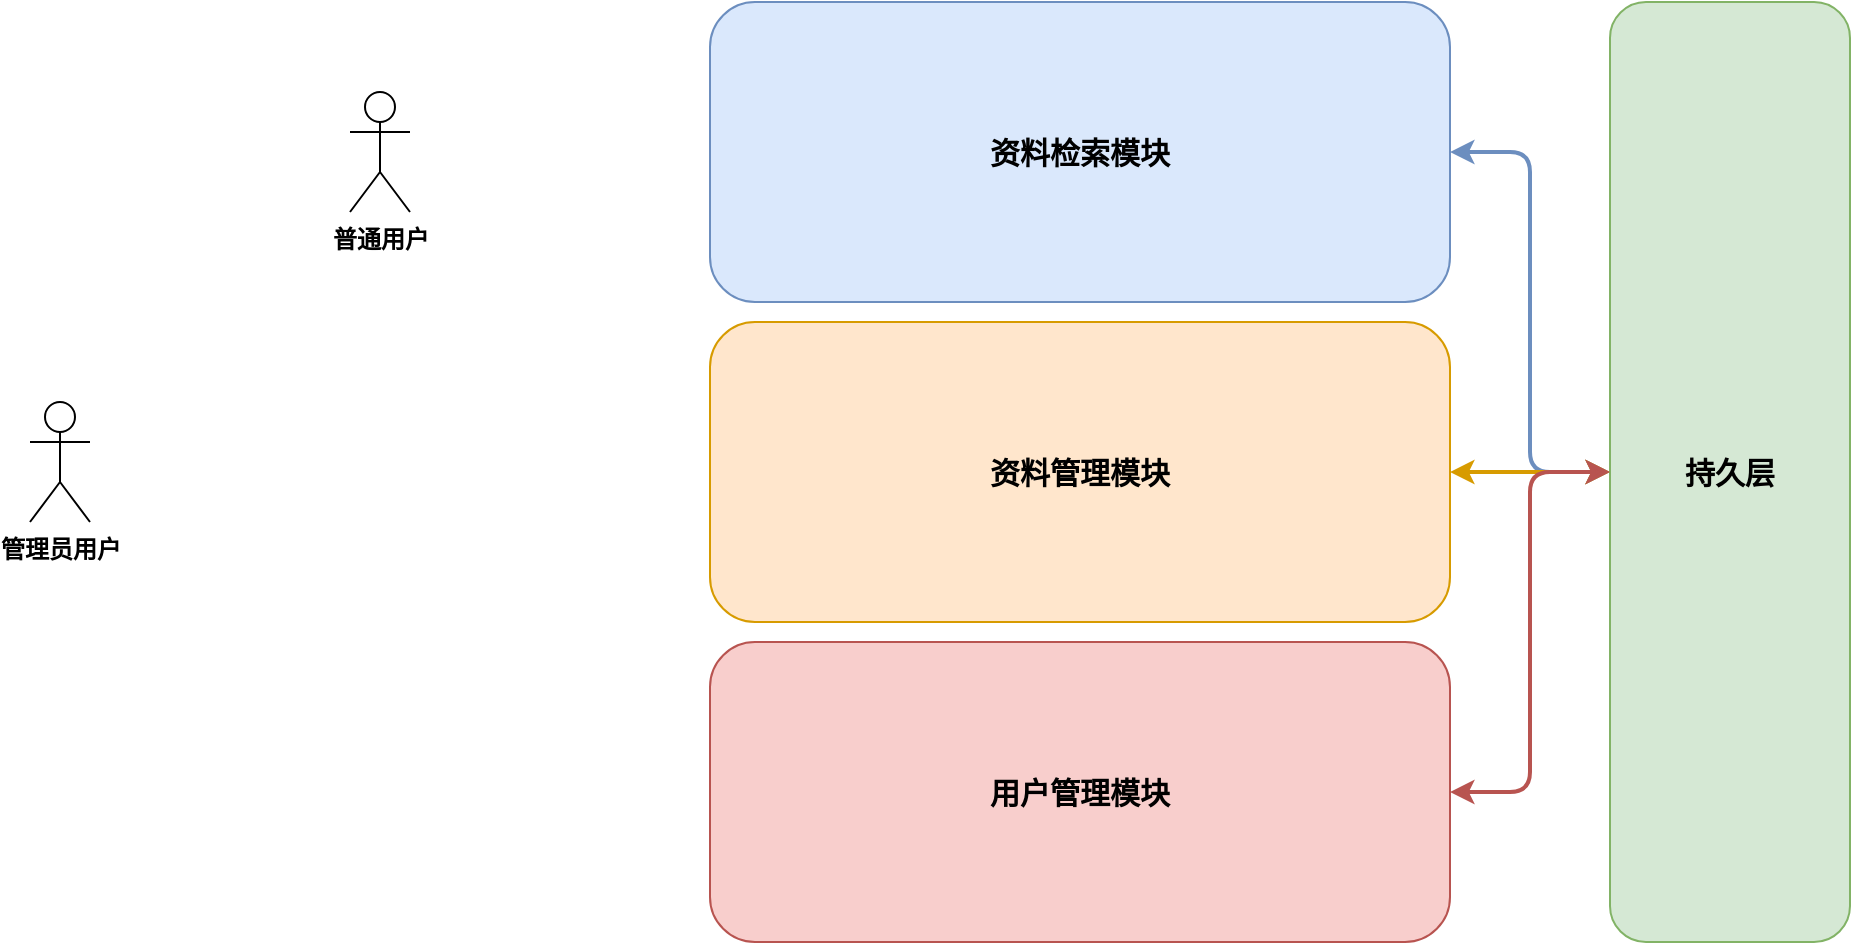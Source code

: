 <mxfile version="14.6.0" type="github">
  <diagram id="EAfrOOPwEgUAlloDIzI3" name="第 1 页">
    <mxGraphModel dx="1865" dy="548" grid="1" gridSize="10" guides="1" tooltips="1" connect="1" arrows="1" fold="1" page="1" pageScale="1" pageWidth="827" pageHeight="1169" math="0" shadow="0">
      <root>
        <mxCell id="0" />
        <mxCell id="1" parent="0" />
        <mxCell id="E39O6uzAxmvISPyey-Xv-9" style="edgeStyle=orthogonalEdgeStyle;rounded=1;orthogonalLoop=1;jettySize=auto;html=1;exitX=1;exitY=0.5;exitDx=0;exitDy=0;strokeWidth=2;fillColor=#dae8fc;strokeColor=#6c8ebf;startArrow=classic;startFill=1;" edge="1" parent="1" source="E39O6uzAxmvISPyey-Xv-1" target="E39O6uzAxmvISPyey-Xv-4">
          <mxGeometry relative="1" as="geometry" />
        </mxCell>
        <mxCell id="E39O6uzAxmvISPyey-Xv-1" value="&lt;font style=&quot;font-size: 15px&quot;&gt;&lt;b&gt;资料检索模块&lt;/b&gt;&lt;/font&gt;" style="rounded=1;whiteSpace=wrap;html=1;fillColor=#dae8fc;strokeColor=#6c8ebf;" vertex="1" parent="1">
          <mxGeometry x="150" y="320" width="370" height="150" as="geometry" />
        </mxCell>
        <mxCell id="E39O6uzAxmvISPyey-Xv-10" style="edgeStyle=orthogonalEdgeStyle;rounded=1;orthogonalLoop=1;jettySize=auto;html=1;exitX=1;exitY=0.5;exitDx=0;exitDy=0;entryX=0;entryY=0.5;entryDx=0;entryDy=0;strokeWidth=2;fillColor=#ffe6cc;strokeColor=#d79b00;startArrow=classic;startFill=1;" edge="1" parent="1" source="E39O6uzAxmvISPyey-Xv-2" target="E39O6uzAxmvISPyey-Xv-4">
          <mxGeometry relative="1" as="geometry" />
        </mxCell>
        <mxCell id="E39O6uzAxmvISPyey-Xv-2" value="&lt;font style=&quot;font-size: 15px&quot;&gt;&lt;b&gt;资料管理模块&lt;/b&gt;&lt;/font&gt;" style="rounded=1;whiteSpace=wrap;html=1;fillColor=#ffe6cc;strokeColor=#d79b00;" vertex="1" parent="1">
          <mxGeometry x="150" y="480" width="370" height="150" as="geometry" />
        </mxCell>
        <mxCell id="E39O6uzAxmvISPyey-Xv-4" value="&lt;b&gt;&lt;font style=&quot;font-size: 15px&quot;&gt;持久层&lt;/font&gt;&lt;/b&gt;" style="rounded=1;whiteSpace=wrap;html=1;fillColor=#d5e8d4;strokeColor=#82b366;" vertex="1" parent="1">
          <mxGeometry x="600" y="320" width="120" height="470" as="geometry" />
        </mxCell>
        <mxCell id="E39O6uzAxmvISPyey-Xv-11" style="edgeStyle=orthogonalEdgeStyle;rounded=1;orthogonalLoop=1;jettySize=auto;html=1;exitX=1;exitY=0.5;exitDx=0;exitDy=0;entryX=0;entryY=0.5;entryDx=0;entryDy=0;strokeWidth=2;fillColor=#f8cecc;strokeColor=#b85450;startArrow=classic;startFill=1;" edge="1" parent="1" source="E39O6uzAxmvISPyey-Xv-5" target="E39O6uzAxmvISPyey-Xv-4">
          <mxGeometry relative="1" as="geometry" />
        </mxCell>
        <mxCell id="E39O6uzAxmvISPyey-Xv-5" value="&lt;font style=&quot;font-size: 15px&quot;&gt;&lt;b&gt;用户管理模块&lt;/b&gt;&lt;/font&gt;" style="rounded=1;whiteSpace=wrap;html=1;fillColor=#f8cecc;strokeColor=#b85450;" vertex="1" parent="1">
          <mxGeometry x="150" y="640" width="370" height="150" as="geometry" />
        </mxCell>
        <mxCell id="E39O6uzAxmvISPyey-Xv-6" value="&lt;b&gt;普通用户&lt;/b&gt;" style="shape=umlActor;verticalLabelPosition=bottom;verticalAlign=top;html=1;outlineConnect=0;" vertex="1" parent="1">
          <mxGeometry x="-30" y="365" width="30" height="60" as="geometry" />
        </mxCell>
        <mxCell id="E39O6uzAxmvISPyey-Xv-7" value="&lt;b&gt;管理员用户&lt;/b&gt;" style="shape=umlActor;verticalLabelPosition=bottom;verticalAlign=top;html=1;outlineConnect=0;" vertex="1" parent="1">
          <mxGeometry x="-190" y="520" width="30" height="60" as="geometry" />
        </mxCell>
      </root>
    </mxGraphModel>
  </diagram>
</mxfile>
